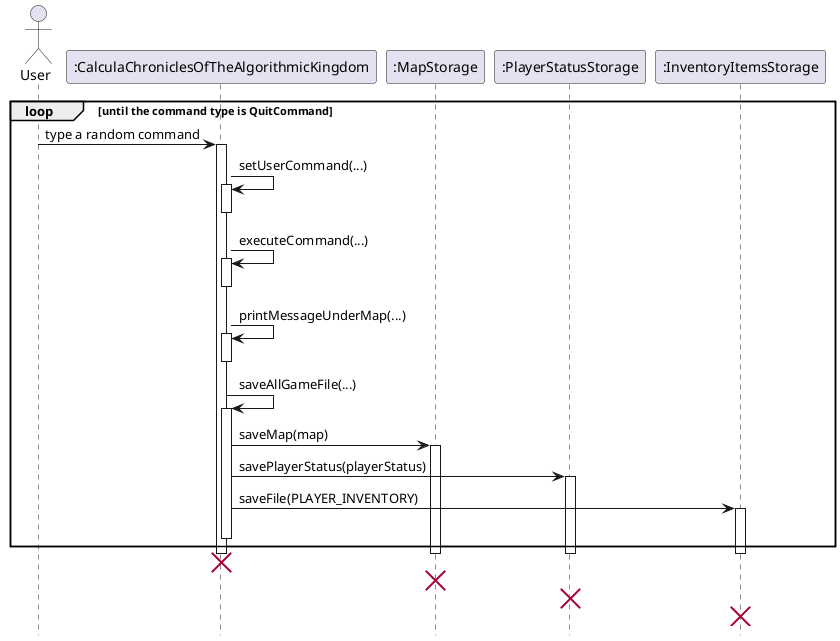 @startuml
hide footbox

actor User


participant ":CalculaChroniclesOfTheAlgorithmicKingdom" as mainClass
participant ":MapStorage" as MapStorage
participant ":PlayerStatusStorage" as PlayerStatusStorage
participant ":InventoryItemsStorage" as InventoryItemsStorage


loop until the command type is QuitCommand
    User -> mainClass:type a random command
    activate mainClass
    mainClass -> mainClass: setUserCommand(...)
    activate mainClass
    deactivate mainClass
    mainClass -> mainClass: executeCommand(...)
    activate mainClass
    deactivate mainClass
    mainClass -> mainClass: printMessageUnderMap(...)
    activate mainClass
    deactivate mainClass
    mainClass -> mainClass: saveAllGameFile(...)
    activate mainClass
    mainClass -> MapStorage:saveMap(map)
    activate MapStorage
    mainClass -> PlayerStatusStorage:savePlayerStatus(playerStatus)
    activate PlayerStatusStorage
    mainClass -> InventoryItemsStorage:saveFile(PLAYER_INVENTORY)
    activate InventoryItemsStorage
    deactivate mainClass
end

deactivate mainClass
deactivate MapStorage
deactivate PlayerStatusStorage
deactivate InventoryItemsStorage
destroy mainClass
destroy MapStorage
destroy PlayerStatusStorage
destroy InventoryItemsStorage
@enduml